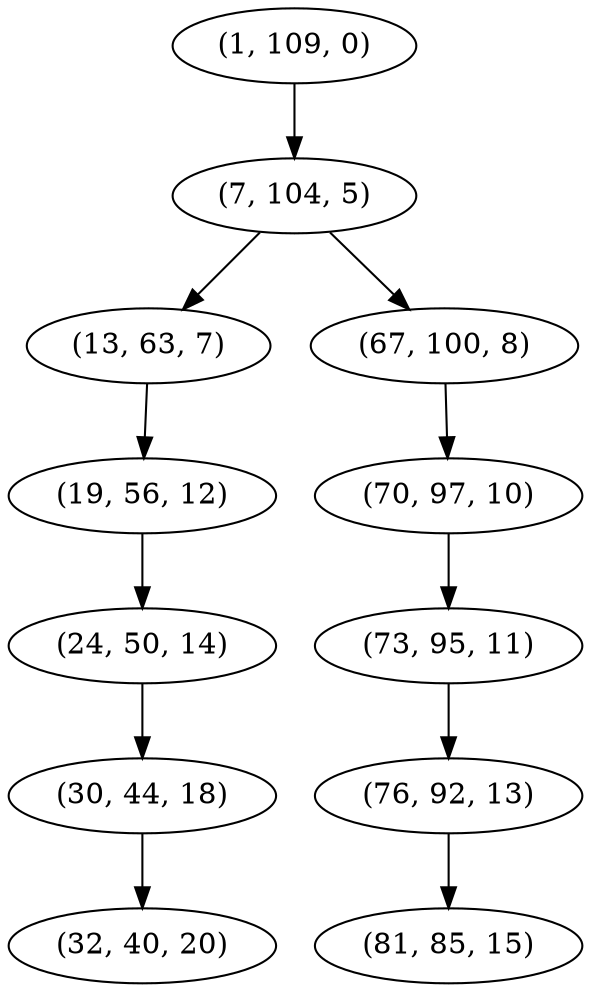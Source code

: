 digraph tree {
    "(1, 109, 0)";
    "(7, 104, 5)";
    "(13, 63, 7)";
    "(19, 56, 12)";
    "(24, 50, 14)";
    "(30, 44, 18)";
    "(32, 40, 20)";
    "(67, 100, 8)";
    "(70, 97, 10)";
    "(73, 95, 11)";
    "(76, 92, 13)";
    "(81, 85, 15)";
    "(1, 109, 0)" -> "(7, 104, 5)";
    "(7, 104, 5)" -> "(13, 63, 7)";
    "(7, 104, 5)" -> "(67, 100, 8)";
    "(13, 63, 7)" -> "(19, 56, 12)";
    "(19, 56, 12)" -> "(24, 50, 14)";
    "(24, 50, 14)" -> "(30, 44, 18)";
    "(30, 44, 18)" -> "(32, 40, 20)";
    "(67, 100, 8)" -> "(70, 97, 10)";
    "(70, 97, 10)" -> "(73, 95, 11)";
    "(73, 95, 11)" -> "(76, 92, 13)";
    "(76, 92, 13)" -> "(81, 85, 15)";
}
